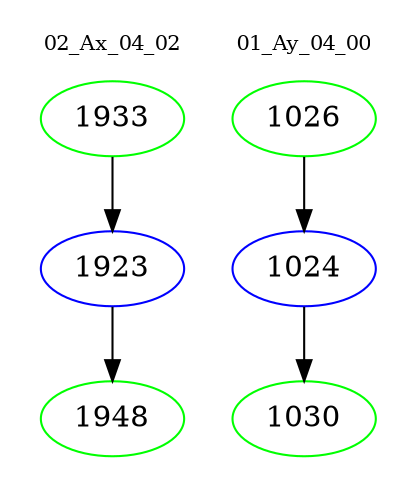 digraph{
subgraph cluster_0 {
color = white
label = "02_Ax_04_02";
fontsize=10;
T0_1933 [label="1933", color="green"]
T0_1933 -> T0_1923 [color="black"]
T0_1923 [label="1923", color="blue"]
T0_1923 -> T0_1948 [color="black"]
T0_1948 [label="1948", color="green"]
}
subgraph cluster_1 {
color = white
label = "01_Ay_04_00";
fontsize=10;
T1_1026 [label="1026", color="green"]
T1_1026 -> T1_1024 [color="black"]
T1_1024 [label="1024", color="blue"]
T1_1024 -> T1_1030 [color="black"]
T1_1030 [label="1030", color="green"]
}
}
